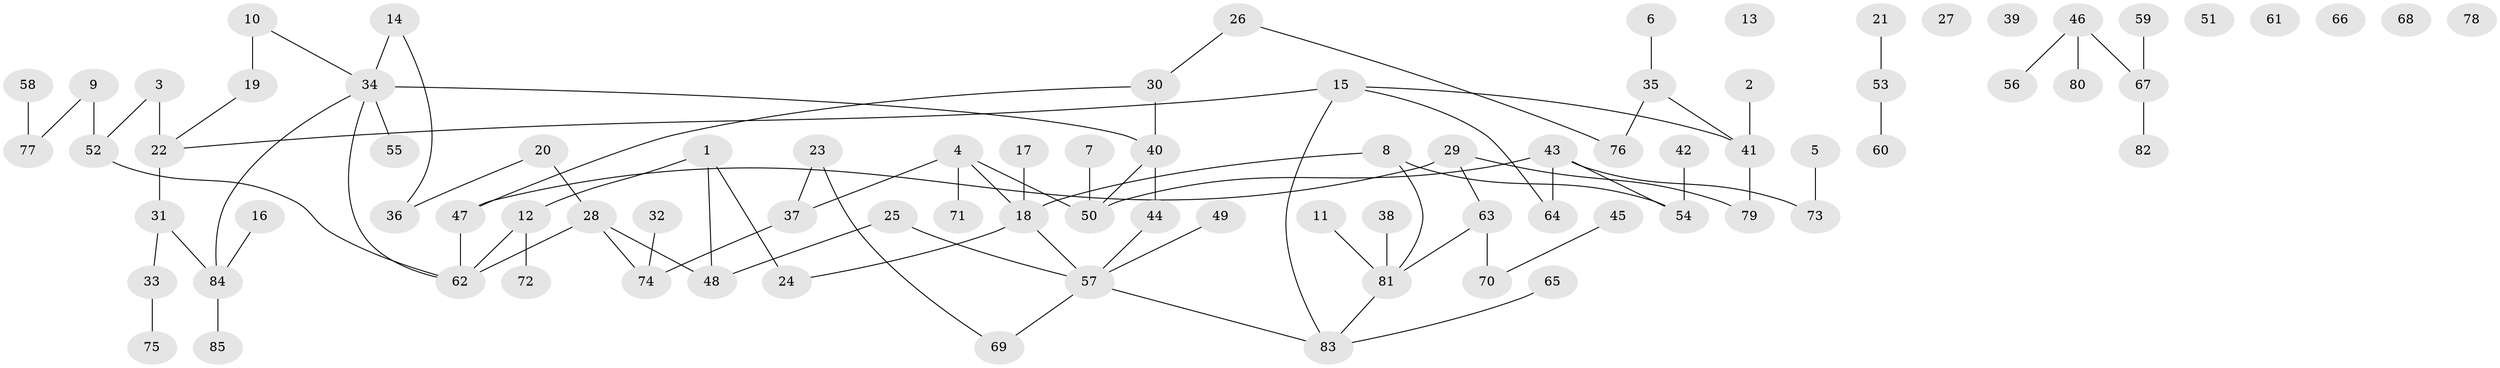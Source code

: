 // coarse degree distribution, {6: 0.07317073170731707, 1: 0.34146341463414637, 2: 0.14634146341463414, 3: 0.04878048780487805, 0: 0.21951219512195122, 8: 0.024390243902439025, 5: 0.04878048780487805, 4: 0.04878048780487805, 7: 0.024390243902439025, 9: 0.024390243902439025}
// Generated by graph-tools (version 1.1) at 2025/16/03/04/25 18:16:32]
// undirected, 85 vertices, 91 edges
graph export_dot {
graph [start="1"]
  node [color=gray90,style=filled];
  1;
  2;
  3;
  4;
  5;
  6;
  7;
  8;
  9;
  10;
  11;
  12;
  13;
  14;
  15;
  16;
  17;
  18;
  19;
  20;
  21;
  22;
  23;
  24;
  25;
  26;
  27;
  28;
  29;
  30;
  31;
  32;
  33;
  34;
  35;
  36;
  37;
  38;
  39;
  40;
  41;
  42;
  43;
  44;
  45;
  46;
  47;
  48;
  49;
  50;
  51;
  52;
  53;
  54;
  55;
  56;
  57;
  58;
  59;
  60;
  61;
  62;
  63;
  64;
  65;
  66;
  67;
  68;
  69;
  70;
  71;
  72;
  73;
  74;
  75;
  76;
  77;
  78;
  79;
  80;
  81;
  82;
  83;
  84;
  85;
  1 -- 12;
  1 -- 24;
  1 -- 48;
  2 -- 41;
  3 -- 22;
  3 -- 52;
  4 -- 18;
  4 -- 37;
  4 -- 50;
  4 -- 71;
  5 -- 73;
  6 -- 35;
  7 -- 50;
  8 -- 18;
  8 -- 54;
  8 -- 81;
  9 -- 52;
  9 -- 77;
  10 -- 19;
  10 -- 34;
  11 -- 81;
  12 -- 62;
  12 -- 72;
  14 -- 34;
  14 -- 36;
  15 -- 22;
  15 -- 41;
  15 -- 64;
  15 -- 83;
  16 -- 84;
  17 -- 18;
  18 -- 24;
  18 -- 57;
  19 -- 22;
  20 -- 28;
  20 -- 36;
  21 -- 53;
  22 -- 31;
  23 -- 37;
  23 -- 69;
  25 -- 48;
  25 -- 57;
  26 -- 30;
  26 -- 76;
  28 -- 48;
  28 -- 62;
  28 -- 74;
  29 -- 47;
  29 -- 63;
  29 -- 79;
  30 -- 40;
  30 -- 47;
  31 -- 33;
  31 -- 84;
  32 -- 74;
  33 -- 75;
  34 -- 40;
  34 -- 55;
  34 -- 62;
  34 -- 84;
  35 -- 41;
  35 -- 76;
  37 -- 74;
  38 -- 81;
  40 -- 44;
  40 -- 50;
  41 -- 79;
  42 -- 54;
  43 -- 50;
  43 -- 54;
  43 -- 64;
  43 -- 73;
  44 -- 57;
  45 -- 70;
  46 -- 56;
  46 -- 67;
  46 -- 80;
  47 -- 62;
  49 -- 57;
  52 -- 62;
  53 -- 60;
  57 -- 69;
  57 -- 83;
  58 -- 77;
  59 -- 67;
  63 -- 70;
  63 -- 81;
  65 -- 83;
  67 -- 82;
  81 -- 83;
  84 -- 85;
}
